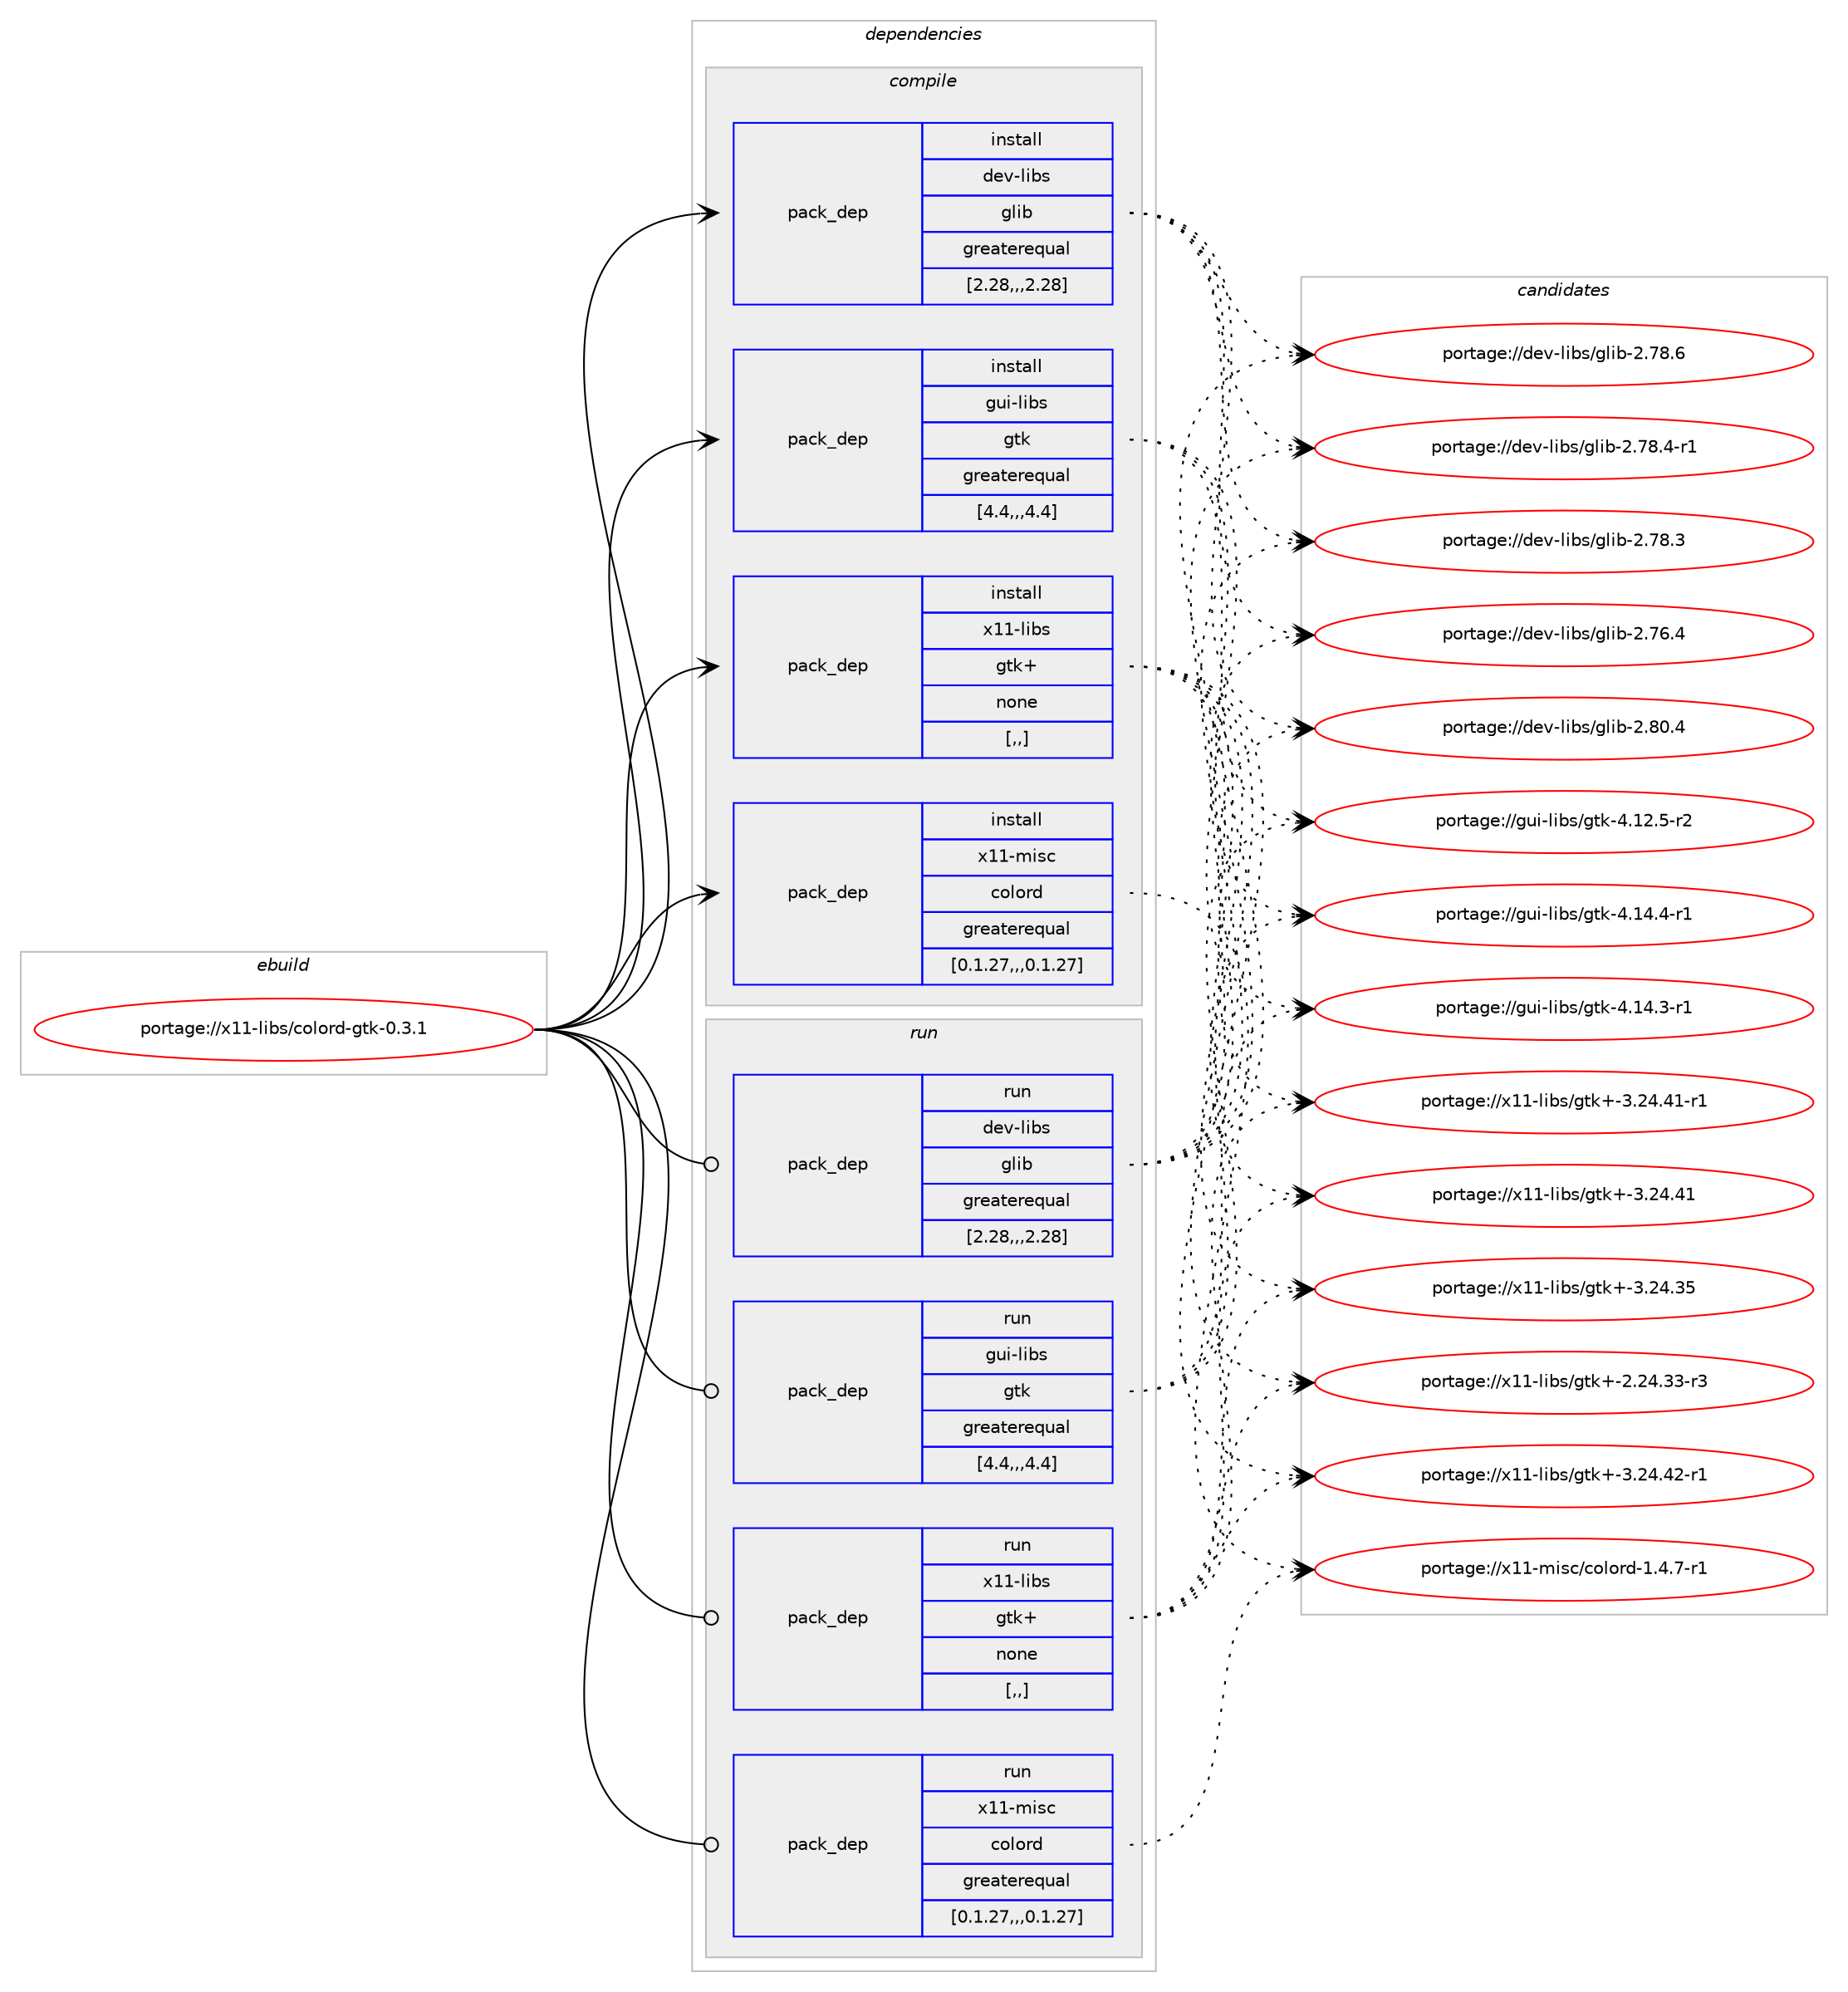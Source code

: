 digraph prolog {

# *************
# Graph options
# *************

newrank=true;
concentrate=true;
compound=true;
graph [rankdir=LR,fontname=Helvetica,fontsize=10,ranksep=1.5];#, ranksep=2.5, nodesep=0.2];
edge  [arrowhead=vee];
node  [fontname=Helvetica,fontsize=10];

# **********
# The ebuild
# **********

subgraph cluster_leftcol {
color=gray;
label=<<i>ebuild</i>>;
id [label="portage://x11-libs/colord-gtk-0.3.1", color=red, width=4, href="../x11-libs/colord-gtk-0.3.1.svg"];
}

# ****************
# The dependencies
# ****************

subgraph cluster_midcol {
color=gray;
label=<<i>dependencies</i>>;
subgraph cluster_compile {
fillcolor="#eeeeee";
style=filled;
label=<<i>compile</i>>;
subgraph pack21570 {
dependency33891 [label=<<TABLE BORDER="0" CELLBORDER="1" CELLSPACING="0" CELLPADDING="4" WIDTH="220"><TR><TD ROWSPAN="6" CELLPADDING="30">pack_dep</TD></TR><TR><TD WIDTH="110">install</TD></TR><TR><TD>dev-libs</TD></TR><TR><TD>glib</TD></TR><TR><TD>greaterequal</TD></TR><TR><TD>[2.28,,,2.28]</TD></TR></TABLE>>, shape=none, color=blue];
}
id:e -> dependency33891:w [weight=20,style="solid",arrowhead="vee"];
subgraph pack21571 {
dependency33892 [label=<<TABLE BORDER="0" CELLBORDER="1" CELLSPACING="0" CELLPADDING="4" WIDTH="220"><TR><TD ROWSPAN="6" CELLPADDING="30">pack_dep</TD></TR><TR><TD WIDTH="110">install</TD></TR><TR><TD>gui-libs</TD></TR><TR><TD>gtk</TD></TR><TR><TD>greaterequal</TD></TR><TR><TD>[4.4,,,4.4]</TD></TR></TABLE>>, shape=none, color=blue];
}
id:e -> dependency33892:w [weight=20,style="solid",arrowhead="vee"];
subgraph pack21572 {
dependency33893 [label=<<TABLE BORDER="0" CELLBORDER="1" CELLSPACING="0" CELLPADDING="4" WIDTH="220"><TR><TD ROWSPAN="6" CELLPADDING="30">pack_dep</TD></TR><TR><TD WIDTH="110">install</TD></TR><TR><TD>x11-libs</TD></TR><TR><TD>gtk+</TD></TR><TR><TD>none</TD></TR><TR><TD>[,,]</TD></TR></TABLE>>, shape=none, color=blue];
}
id:e -> dependency33893:w [weight=20,style="solid",arrowhead="vee"];
subgraph pack21573 {
dependency33894 [label=<<TABLE BORDER="0" CELLBORDER="1" CELLSPACING="0" CELLPADDING="4" WIDTH="220"><TR><TD ROWSPAN="6" CELLPADDING="30">pack_dep</TD></TR><TR><TD WIDTH="110">install</TD></TR><TR><TD>x11-misc</TD></TR><TR><TD>colord</TD></TR><TR><TD>greaterequal</TD></TR><TR><TD>[0.1.27,,,0.1.27]</TD></TR></TABLE>>, shape=none, color=blue];
}
id:e -> dependency33894:w [weight=20,style="solid",arrowhead="vee"];
}
subgraph cluster_compileandrun {
fillcolor="#eeeeee";
style=filled;
label=<<i>compile and run</i>>;
}
subgraph cluster_run {
fillcolor="#eeeeee";
style=filled;
label=<<i>run</i>>;
subgraph pack21574 {
dependency33895 [label=<<TABLE BORDER="0" CELLBORDER="1" CELLSPACING="0" CELLPADDING="4" WIDTH="220"><TR><TD ROWSPAN="6" CELLPADDING="30">pack_dep</TD></TR><TR><TD WIDTH="110">run</TD></TR><TR><TD>dev-libs</TD></TR><TR><TD>glib</TD></TR><TR><TD>greaterequal</TD></TR><TR><TD>[2.28,,,2.28]</TD></TR></TABLE>>, shape=none, color=blue];
}
id:e -> dependency33895:w [weight=20,style="solid",arrowhead="odot"];
subgraph pack21575 {
dependency33896 [label=<<TABLE BORDER="0" CELLBORDER="1" CELLSPACING="0" CELLPADDING="4" WIDTH="220"><TR><TD ROWSPAN="6" CELLPADDING="30">pack_dep</TD></TR><TR><TD WIDTH="110">run</TD></TR><TR><TD>gui-libs</TD></TR><TR><TD>gtk</TD></TR><TR><TD>greaterequal</TD></TR><TR><TD>[4.4,,,4.4]</TD></TR></TABLE>>, shape=none, color=blue];
}
id:e -> dependency33896:w [weight=20,style="solid",arrowhead="odot"];
subgraph pack21576 {
dependency33897 [label=<<TABLE BORDER="0" CELLBORDER="1" CELLSPACING="0" CELLPADDING="4" WIDTH="220"><TR><TD ROWSPAN="6" CELLPADDING="30">pack_dep</TD></TR><TR><TD WIDTH="110">run</TD></TR><TR><TD>x11-libs</TD></TR><TR><TD>gtk+</TD></TR><TR><TD>none</TD></TR><TR><TD>[,,]</TD></TR></TABLE>>, shape=none, color=blue];
}
id:e -> dependency33897:w [weight=20,style="solid",arrowhead="odot"];
subgraph pack21577 {
dependency33898 [label=<<TABLE BORDER="0" CELLBORDER="1" CELLSPACING="0" CELLPADDING="4" WIDTH="220"><TR><TD ROWSPAN="6" CELLPADDING="30">pack_dep</TD></TR><TR><TD WIDTH="110">run</TD></TR><TR><TD>x11-misc</TD></TR><TR><TD>colord</TD></TR><TR><TD>greaterequal</TD></TR><TR><TD>[0.1.27,,,0.1.27]</TD></TR></TABLE>>, shape=none, color=blue];
}
id:e -> dependency33898:w [weight=20,style="solid",arrowhead="odot"];
}
}

# **************
# The candidates
# **************

subgraph cluster_choices {
rank=same;
color=gray;
label=<<i>candidates</i>>;

subgraph choice21570 {
color=black;
nodesep=1;
choice1001011184510810598115471031081059845504656484652 [label="portage://dev-libs/glib-2.80.4", color=red, width=4,href="../dev-libs/glib-2.80.4.svg"];
choice1001011184510810598115471031081059845504655564654 [label="portage://dev-libs/glib-2.78.6", color=red, width=4,href="../dev-libs/glib-2.78.6.svg"];
choice10010111845108105981154710310810598455046555646524511449 [label="portage://dev-libs/glib-2.78.4-r1", color=red, width=4,href="../dev-libs/glib-2.78.4-r1.svg"];
choice1001011184510810598115471031081059845504655564651 [label="portage://dev-libs/glib-2.78.3", color=red, width=4,href="../dev-libs/glib-2.78.3.svg"];
choice1001011184510810598115471031081059845504655544652 [label="portage://dev-libs/glib-2.76.4", color=red, width=4,href="../dev-libs/glib-2.76.4.svg"];
dependency33891:e -> choice1001011184510810598115471031081059845504656484652:w [style=dotted,weight="100"];
dependency33891:e -> choice1001011184510810598115471031081059845504655564654:w [style=dotted,weight="100"];
dependency33891:e -> choice10010111845108105981154710310810598455046555646524511449:w [style=dotted,weight="100"];
dependency33891:e -> choice1001011184510810598115471031081059845504655564651:w [style=dotted,weight="100"];
dependency33891:e -> choice1001011184510810598115471031081059845504655544652:w [style=dotted,weight="100"];
}
subgraph choice21571 {
color=black;
nodesep=1;
choice103117105451081059811547103116107455246495246524511449 [label="portage://gui-libs/gtk-4.14.4-r1", color=red, width=4,href="../gui-libs/gtk-4.14.4-r1.svg"];
choice103117105451081059811547103116107455246495246514511449 [label="portage://gui-libs/gtk-4.14.3-r1", color=red, width=4,href="../gui-libs/gtk-4.14.3-r1.svg"];
choice103117105451081059811547103116107455246495046534511450 [label="portage://gui-libs/gtk-4.12.5-r2", color=red, width=4,href="../gui-libs/gtk-4.12.5-r2.svg"];
dependency33892:e -> choice103117105451081059811547103116107455246495246524511449:w [style=dotted,weight="100"];
dependency33892:e -> choice103117105451081059811547103116107455246495246514511449:w [style=dotted,weight="100"];
dependency33892:e -> choice103117105451081059811547103116107455246495046534511450:w [style=dotted,weight="100"];
}
subgraph choice21572 {
color=black;
nodesep=1;
choice12049494510810598115471031161074345514650524652504511449 [label="portage://x11-libs/gtk+-3.24.42-r1", color=red, width=4,href="../x11-libs/gtk+-3.24.42-r1.svg"];
choice12049494510810598115471031161074345514650524652494511449 [label="portage://x11-libs/gtk+-3.24.41-r1", color=red, width=4,href="../x11-libs/gtk+-3.24.41-r1.svg"];
choice1204949451081059811547103116107434551465052465249 [label="portage://x11-libs/gtk+-3.24.41", color=red, width=4,href="../x11-libs/gtk+-3.24.41.svg"];
choice1204949451081059811547103116107434551465052465153 [label="portage://x11-libs/gtk+-3.24.35", color=red, width=4,href="../x11-libs/gtk+-3.24.35.svg"];
choice12049494510810598115471031161074345504650524651514511451 [label="portage://x11-libs/gtk+-2.24.33-r3", color=red, width=4,href="../x11-libs/gtk+-2.24.33-r3.svg"];
dependency33893:e -> choice12049494510810598115471031161074345514650524652504511449:w [style=dotted,weight="100"];
dependency33893:e -> choice12049494510810598115471031161074345514650524652494511449:w [style=dotted,weight="100"];
dependency33893:e -> choice1204949451081059811547103116107434551465052465249:w [style=dotted,weight="100"];
dependency33893:e -> choice1204949451081059811547103116107434551465052465153:w [style=dotted,weight="100"];
dependency33893:e -> choice12049494510810598115471031161074345504650524651514511451:w [style=dotted,weight="100"];
}
subgraph choice21573 {
color=black;
nodesep=1;
choice1204949451091051159947991111081111141004549465246554511449 [label="portage://x11-misc/colord-1.4.7-r1", color=red, width=4,href="../x11-misc/colord-1.4.7-r1.svg"];
dependency33894:e -> choice1204949451091051159947991111081111141004549465246554511449:w [style=dotted,weight="100"];
}
subgraph choice21574 {
color=black;
nodesep=1;
choice1001011184510810598115471031081059845504656484652 [label="portage://dev-libs/glib-2.80.4", color=red, width=4,href="../dev-libs/glib-2.80.4.svg"];
choice1001011184510810598115471031081059845504655564654 [label="portage://dev-libs/glib-2.78.6", color=red, width=4,href="../dev-libs/glib-2.78.6.svg"];
choice10010111845108105981154710310810598455046555646524511449 [label="portage://dev-libs/glib-2.78.4-r1", color=red, width=4,href="../dev-libs/glib-2.78.4-r1.svg"];
choice1001011184510810598115471031081059845504655564651 [label="portage://dev-libs/glib-2.78.3", color=red, width=4,href="../dev-libs/glib-2.78.3.svg"];
choice1001011184510810598115471031081059845504655544652 [label="portage://dev-libs/glib-2.76.4", color=red, width=4,href="../dev-libs/glib-2.76.4.svg"];
dependency33895:e -> choice1001011184510810598115471031081059845504656484652:w [style=dotted,weight="100"];
dependency33895:e -> choice1001011184510810598115471031081059845504655564654:w [style=dotted,weight="100"];
dependency33895:e -> choice10010111845108105981154710310810598455046555646524511449:w [style=dotted,weight="100"];
dependency33895:e -> choice1001011184510810598115471031081059845504655564651:w [style=dotted,weight="100"];
dependency33895:e -> choice1001011184510810598115471031081059845504655544652:w [style=dotted,weight="100"];
}
subgraph choice21575 {
color=black;
nodesep=1;
choice103117105451081059811547103116107455246495246524511449 [label="portage://gui-libs/gtk-4.14.4-r1", color=red, width=4,href="../gui-libs/gtk-4.14.4-r1.svg"];
choice103117105451081059811547103116107455246495246514511449 [label="portage://gui-libs/gtk-4.14.3-r1", color=red, width=4,href="../gui-libs/gtk-4.14.3-r1.svg"];
choice103117105451081059811547103116107455246495046534511450 [label="portage://gui-libs/gtk-4.12.5-r2", color=red, width=4,href="../gui-libs/gtk-4.12.5-r2.svg"];
dependency33896:e -> choice103117105451081059811547103116107455246495246524511449:w [style=dotted,weight="100"];
dependency33896:e -> choice103117105451081059811547103116107455246495246514511449:w [style=dotted,weight="100"];
dependency33896:e -> choice103117105451081059811547103116107455246495046534511450:w [style=dotted,weight="100"];
}
subgraph choice21576 {
color=black;
nodesep=1;
choice12049494510810598115471031161074345514650524652504511449 [label="portage://x11-libs/gtk+-3.24.42-r1", color=red, width=4,href="../x11-libs/gtk+-3.24.42-r1.svg"];
choice12049494510810598115471031161074345514650524652494511449 [label="portage://x11-libs/gtk+-3.24.41-r1", color=red, width=4,href="../x11-libs/gtk+-3.24.41-r1.svg"];
choice1204949451081059811547103116107434551465052465249 [label="portage://x11-libs/gtk+-3.24.41", color=red, width=4,href="../x11-libs/gtk+-3.24.41.svg"];
choice1204949451081059811547103116107434551465052465153 [label="portage://x11-libs/gtk+-3.24.35", color=red, width=4,href="../x11-libs/gtk+-3.24.35.svg"];
choice12049494510810598115471031161074345504650524651514511451 [label="portage://x11-libs/gtk+-2.24.33-r3", color=red, width=4,href="../x11-libs/gtk+-2.24.33-r3.svg"];
dependency33897:e -> choice12049494510810598115471031161074345514650524652504511449:w [style=dotted,weight="100"];
dependency33897:e -> choice12049494510810598115471031161074345514650524652494511449:w [style=dotted,weight="100"];
dependency33897:e -> choice1204949451081059811547103116107434551465052465249:w [style=dotted,weight="100"];
dependency33897:e -> choice1204949451081059811547103116107434551465052465153:w [style=dotted,weight="100"];
dependency33897:e -> choice12049494510810598115471031161074345504650524651514511451:w [style=dotted,weight="100"];
}
subgraph choice21577 {
color=black;
nodesep=1;
choice1204949451091051159947991111081111141004549465246554511449 [label="portage://x11-misc/colord-1.4.7-r1", color=red, width=4,href="../x11-misc/colord-1.4.7-r1.svg"];
dependency33898:e -> choice1204949451091051159947991111081111141004549465246554511449:w [style=dotted,weight="100"];
}
}

}

